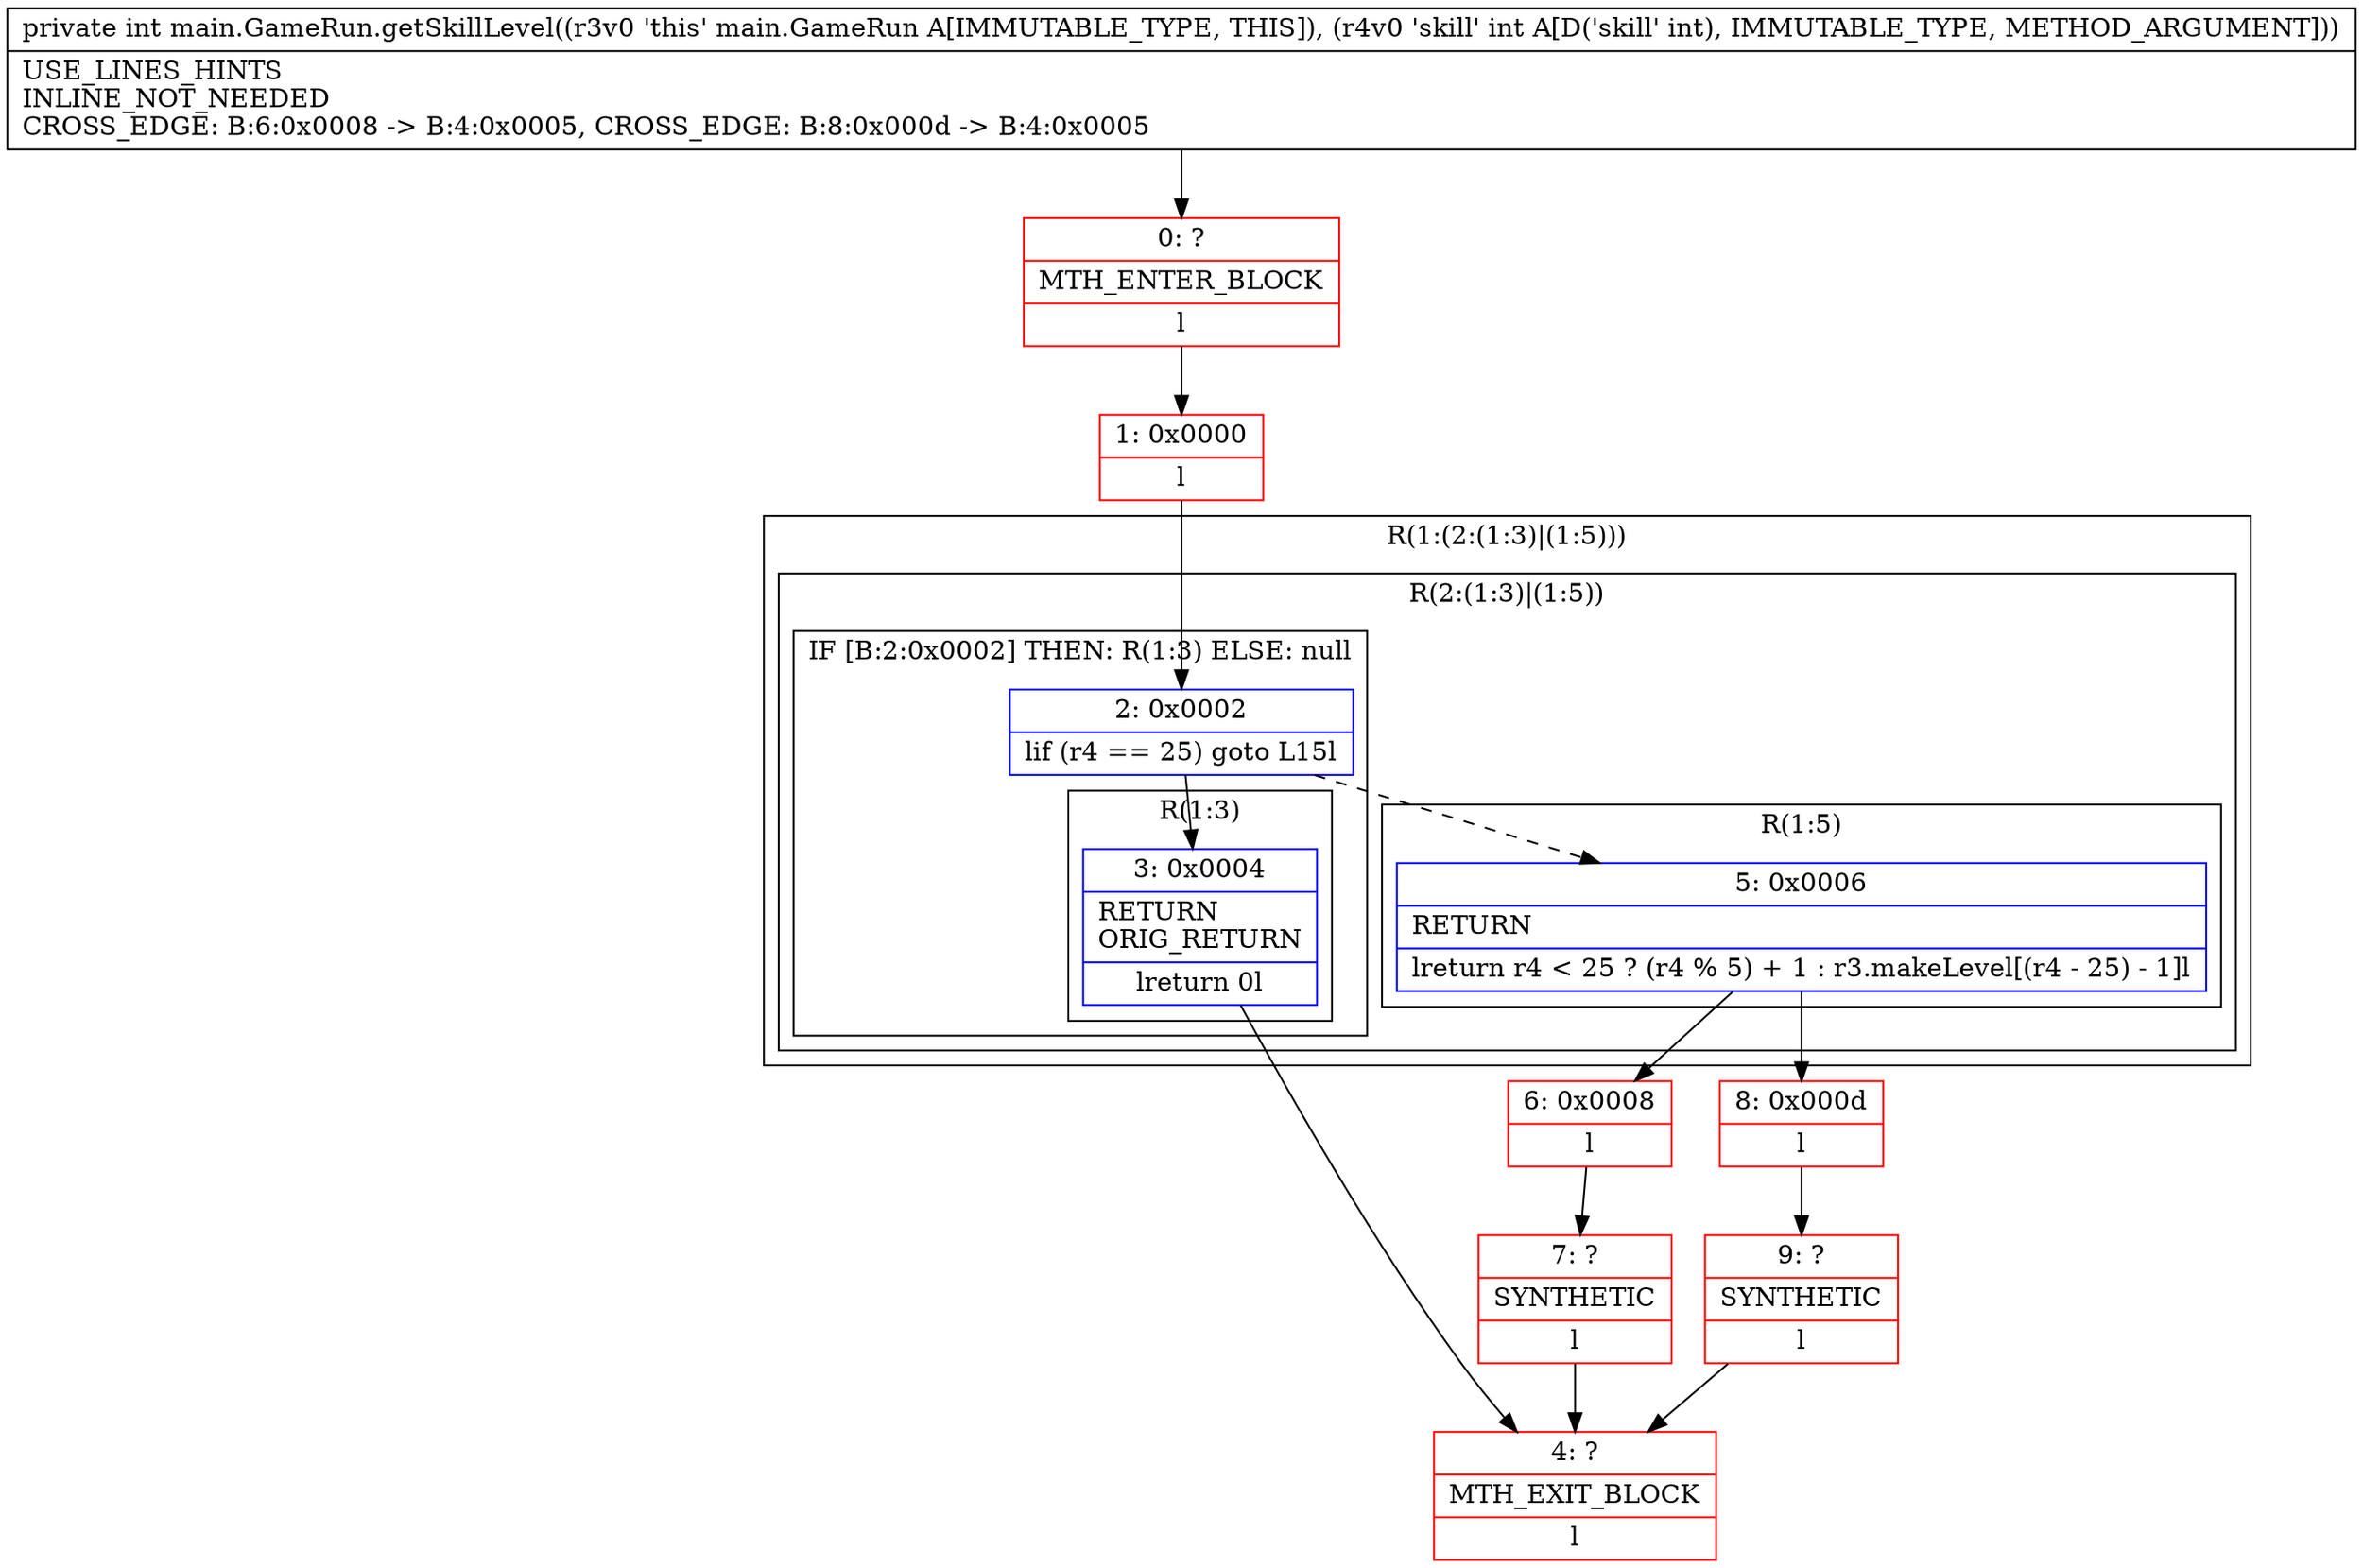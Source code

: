 digraph "CFG formain.GameRun.getSkillLevel(I)I" {
subgraph cluster_Region_309732794 {
label = "R(1:(2:(1:3)|(1:5)))";
node [shape=record,color=blue];
subgraph cluster_Region_471143994 {
label = "R(2:(1:3)|(1:5))";
node [shape=record,color=blue];
subgraph cluster_IfRegion_1225619997 {
label = "IF [B:2:0x0002] THEN: R(1:3) ELSE: null";
node [shape=record,color=blue];
Node_2 [shape=record,label="{2\:\ 0x0002|lif (r4 == 25) goto L15l}"];
subgraph cluster_Region_362999547 {
label = "R(1:3)";
node [shape=record,color=blue];
Node_3 [shape=record,label="{3\:\ 0x0004|RETURN\lORIG_RETURN\l|lreturn 0l}"];
}
}
subgraph cluster_Region_920273408 {
label = "R(1:5)";
node [shape=record,color=blue];
Node_5 [shape=record,label="{5\:\ 0x0006|RETURN\l|lreturn r4 \< 25 ? (r4 % 5) + 1 : r3.makeLevel[(r4 \- 25) \- 1]l}"];
}
}
}
Node_0 [shape=record,color=red,label="{0\:\ ?|MTH_ENTER_BLOCK\l|l}"];
Node_1 [shape=record,color=red,label="{1\:\ 0x0000|l}"];
Node_4 [shape=record,color=red,label="{4\:\ ?|MTH_EXIT_BLOCK\l|l}"];
Node_6 [shape=record,color=red,label="{6\:\ 0x0008|l}"];
Node_7 [shape=record,color=red,label="{7\:\ ?|SYNTHETIC\l|l}"];
Node_8 [shape=record,color=red,label="{8\:\ 0x000d|l}"];
Node_9 [shape=record,color=red,label="{9\:\ ?|SYNTHETIC\l|l}"];
MethodNode[shape=record,label="{private int main.GameRun.getSkillLevel((r3v0 'this' main.GameRun A[IMMUTABLE_TYPE, THIS]), (r4v0 'skill' int A[D('skill' int), IMMUTABLE_TYPE, METHOD_ARGUMENT]))  | USE_LINES_HINTS\lINLINE_NOT_NEEDED\lCROSS_EDGE: B:6:0x0008 \-\> B:4:0x0005, CROSS_EDGE: B:8:0x000d \-\> B:4:0x0005\l}"];
MethodNode -> Node_0;
Node_2 -> Node_3;
Node_2 -> Node_5[style=dashed];
Node_3 -> Node_4;
Node_5 -> Node_6;
Node_5 -> Node_8;
Node_0 -> Node_1;
Node_1 -> Node_2;
Node_6 -> Node_7;
Node_7 -> Node_4;
Node_8 -> Node_9;
Node_9 -> Node_4;
}


